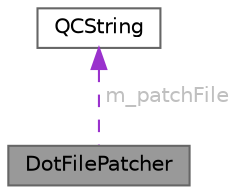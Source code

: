 digraph "DotFilePatcher"
{
 // INTERACTIVE_SVG=YES
 // LATEX_PDF_SIZE
  bgcolor="transparent";
  edge [fontname=Helvetica,fontsize=10,labelfontname=Helvetica,labelfontsize=10];
  node [fontname=Helvetica,fontsize=10,shape=box,height=0.2,width=0.4];
  Node1 [label="DotFilePatcher",height=0.2,width=0.4,color="gray40", fillcolor="grey60", style="filled", fontcolor="black",tooltip="Helper class to insert a set of map file into an output file."];
  Node2 -> Node1 [dir="back",color="darkorchid3",style="dashed",label=" m_patchFile",fontcolor="grey" ];
  Node2 [label="QCString",height=0.2,width=0.4,color="gray40", fillcolor="white", style="filled",URL="$d9/d45/class_q_c_string.html",tooltip="This is an alternative implementation of QCString."];
}
